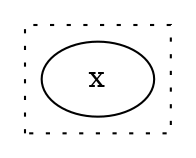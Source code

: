 digraph egraph {
  compound=true
  clusterrank=local
  subgraph cluster_0 {
    style=dotted
    0.0[label = "x"]
  }
}